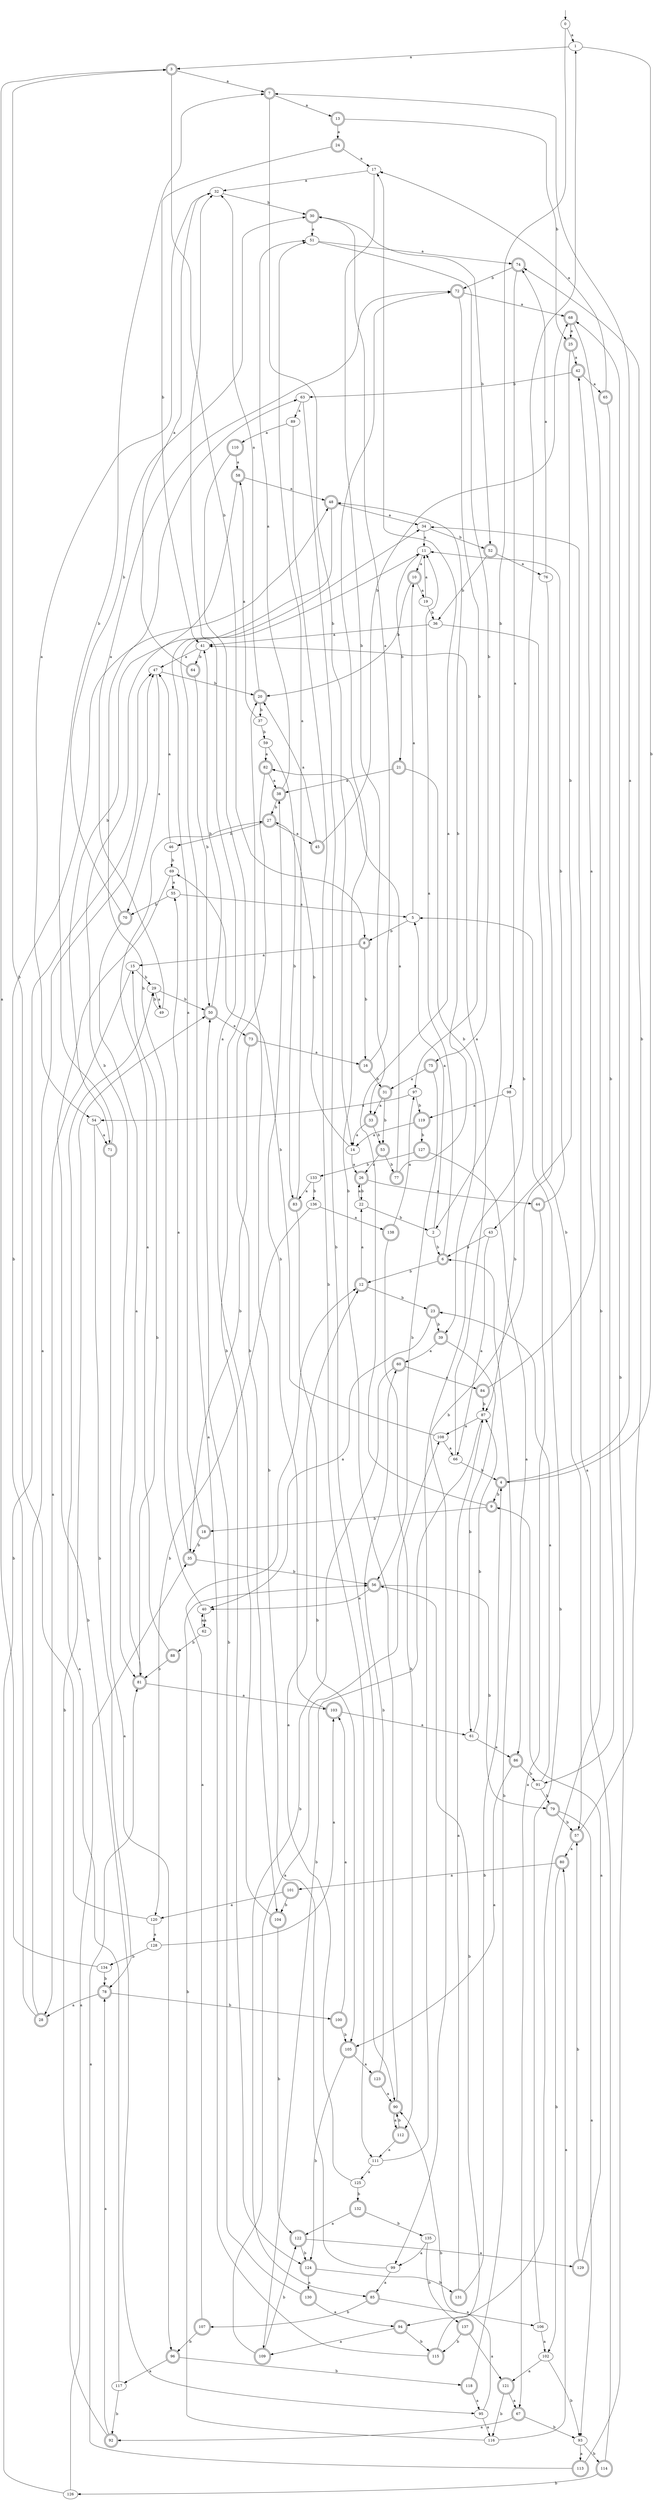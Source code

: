 digraph RandomDFA {
  __start0 [label="", shape=none];
  __start0 -> 0 [label=""];
  0 [shape=circle]
  0 -> 1 [label="a"]
  0 -> 2 [label="b"]
  1
  1 -> 3 [label="a"]
  1 -> 4 [label="b"]
  2
  2 -> 5 [label="a"]
  2 -> 6 [label="b"]
  3 [shape=doublecircle]
  3 -> 7 [label="a"]
  3 -> 8 [label="b"]
  4 [shape=doublecircle]
  4 -> 7 [label="a"]
  4 -> 9 [label="b"]
  5
  5 -> 10 [label="a"]
  5 -> 8 [label="b"]
  6 [shape=doublecircle]
  6 -> 11 [label="a"]
  6 -> 12 [label="b"]
  7 [shape=doublecircle]
  7 -> 13 [label="a"]
  7 -> 14 [label="b"]
  8 [shape=doublecircle]
  8 -> 15 [label="a"]
  8 -> 16 [label="b"]
  9 [shape=doublecircle]
  9 -> 17 [label="a"]
  9 -> 18 [label="b"]
  10 [shape=doublecircle]
  10 -> 19 [label="a"]
  10 -> 20 [label="b"]
  11
  11 -> 10 [label="a"]
  11 -> 21 [label="b"]
  12 [shape=doublecircle]
  12 -> 22 [label="a"]
  12 -> 23 [label="b"]
  13 [shape=doublecircle]
  13 -> 24 [label="a"]
  13 -> 25 [label="b"]
  14
  14 -> 26 [label="a"]
  14 -> 27 [label="b"]
  15
  15 -> 28 [label="a"]
  15 -> 29 [label="b"]
  16 [shape=doublecircle]
  16 -> 30 [label="a"]
  16 -> 31 [label="b"]
  17
  17 -> 32 [label="a"]
  17 -> 33 [label="b"]
  18 [shape=doublecircle]
  18 -> 34 [label="a"]
  18 -> 35 [label="b"]
  19
  19 -> 11 [label="a"]
  19 -> 36 [label="b"]
  20 [shape=doublecircle]
  20 -> 32 [label="a"]
  20 -> 37 [label="b"]
  21 [shape=doublecircle]
  21 -> 38 [label="a"]
  21 -> 39 [label="b"]
  22
  22 -> 26 [label="a"]
  22 -> 2 [label="b"]
  23 [shape=doublecircle]
  23 -> 40 [label="a"]
  23 -> 39 [label="b"]
  24 [shape=doublecircle]
  24 -> 17 [label="a"]
  24 -> 41 [label="b"]
  25 [shape=doublecircle]
  25 -> 42 [label="a"]
  25 -> 43 [label="b"]
  26 [shape=doublecircle]
  26 -> 44 [label="a"]
  26 -> 22 [label="b"]
  27 [shape=doublecircle]
  27 -> 45 [label="a"]
  27 -> 46 [label="b"]
  28 [shape=doublecircle]
  28 -> 47 [label="a"]
  28 -> 48 [label="b"]
  29
  29 -> 49 [label="a"]
  29 -> 50 [label="b"]
  30 [shape=doublecircle]
  30 -> 51 [label="a"]
  30 -> 52 [label="b"]
  31 [shape=doublecircle]
  31 -> 33 [label="a"]
  31 -> 53 [label="b"]
  32
  32 -> 54 [label="a"]
  32 -> 30 [label="b"]
  33 [shape=doublecircle]
  33 -> 14 [label="a"]
  33 -> 53 [label="b"]
  34
  34 -> 11 [label="a"]
  34 -> 52 [label="b"]
  35 [shape=doublecircle]
  35 -> 55 [label="a"]
  35 -> 56 [label="b"]
  36
  36 -> 41 [label="a"]
  36 -> 57 [label="b"]
  37
  37 -> 58 [label="a"]
  37 -> 59 [label="b"]
  38 [shape=doublecircle]
  38 -> 51 [label="a"]
  38 -> 27 [label="b"]
  39 [shape=doublecircle]
  39 -> 60 [label="a"]
  39 -> 61 [label="b"]
  40
  40 -> 62 [label="a"]
  40 -> 63 [label="b"]
  41
  41 -> 47 [label="a"]
  41 -> 64 [label="b"]
  42 [shape=doublecircle]
  42 -> 65 [label="a"]
  42 -> 63 [label="b"]
  43
  43 -> 66 [label="a"]
  43 -> 6 [label="b"]
  44 [shape=doublecircle]
  44 -> 67 [label="a"]
  44 -> 11 [label="b"]
  45 [shape=doublecircle]
  45 -> 20 [label="a"]
  45 -> 68 [label="b"]
  46
  46 -> 47 [label="a"]
  46 -> 69 [label="b"]
  47
  47 -> 70 [label="a"]
  47 -> 20 [label="b"]
  48 [shape=doublecircle]
  48 -> 34 [label="a"]
  48 -> 71 [label="b"]
  49
  49 -> 72 [label="a"]
  49 -> 29 [label="b"]
  50 [shape=doublecircle]
  50 -> 73 [label="a"]
  50 -> 41 [label="b"]
  51
  51 -> 74 [label="a"]
  51 -> 75 [label="b"]
  52 [shape=doublecircle]
  52 -> 76 [label="a"]
  52 -> 36 [label="b"]
  53 [shape=doublecircle]
  53 -> 26 [label="a"]
  53 -> 77 [label="b"]
  54
  54 -> 71 [label="a"]
  54 -> 78 [label="b"]
  55
  55 -> 5 [label="a"]
  55 -> 70 [label="b"]
  56 [shape=doublecircle]
  56 -> 40 [label="a"]
  56 -> 79 [label="b"]
  57 [shape=doublecircle]
  57 -> 80 [label="a"]
  57 -> 74 [label="b"]
  58 [shape=doublecircle]
  58 -> 48 [label="a"]
  58 -> 81 [label="b"]
  59
  59 -> 82 [label="a"]
  59 -> 83 [label="b"]
  60 [shape=doublecircle]
  60 -> 84 [label="a"]
  60 -> 85 [label="b"]
  61
  61 -> 86 [label="a"]
  61 -> 87 [label="b"]
  62
  62 -> 40 [label="a"]
  62 -> 88 [label="b"]
  63
  63 -> 89 [label="a"]
  63 -> 90 [label="b"]
  64 [shape=doublecircle]
  64 -> 32 [label="a"]
  64 -> 50 [label="b"]
  65 [shape=doublecircle]
  65 -> 17 [label="a"]
  65 -> 91 [label="b"]
  66
  66 -> 41 [label="a"]
  66 -> 4 [label="b"]
  67 [shape=doublecircle]
  67 -> 92 [label="a"]
  67 -> 93 [label="b"]
  68 [shape=doublecircle]
  68 -> 25 [label="a"]
  68 -> 94 [label="b"]
  69
  69 -> 55 [label="a"]
  69 -> 95 [label="b"]
  70 [shape=doublecircle]
  70 -> 81 [label="a"]
  70 -> 30 [label="b"]
  71 [shape=doublecircle]
  71 -> 96 [label="a"]
  71 -> 7 [label="b"]
  72 [shape=doublecircle]
  72 -> 68 [label="a"]
  72 -> 97 [label="b"]
  73 [shape=doublecircle]
  73 -> 16 [label="a"]
  73 -> 35 [label="b"]
  74 [shape=doublecircle]
  74 -> 98 [label="a"]
  74 -> 72 [label="b"]
  75 [shape=doublecircle]
  75 -> 31 [label="a"]
  75 -> 56 [label="b"]
  76
  76 -> 74 [label="a"]
  76 -> 99 [label="b"]
  77 [shape=doublecircle]
  77 -> 82 [label="a"]
  77 -> 48 [label="b"]
  78 [shape=doublecircle]
  78 -> 28 [label="a"]
  78 -> 100 [label="b"]
  79 [shape=doublecircle]
  79 -> 93 [label="a"]
  79 -> 57 [label="b"]
  80 [shape=doublecircle]
  80 -> 101 [label="a"]
  80 -> 102 [label="b"]
  81 [shape=doublecircle]
  81 -> 103 [label="a"]
  81 -> 15 [label="b"]
  82 [shape=doublecircle]
  82 -> 38 [label="a"]
  82 -> 104 [label="b"]
  83 [shape=doublecircle]
  83 -> 51 [label="a"]
  83 -> 105 [label="b"]
  84 [shape=doublecircle]
  84 -> 42 [label="a"]
  84 -> 87 [label="b"]
  85 [shape=doublecircle]
  85 -> 106 [label="a"]
  85 -> 107 [label="b"]
  86 [shape=doublecircle]
  86 -> 105 [label="a"]
  86 -> 91 [label="b"]
  87
  87 -> 108 [label="a"]
  87 -> 109 [label="b"]
  88 [shape=doublecircle]
  88 -> 27 [label="a"]
  88 -> 81 [label="b"]
  89
  89 -> 110 [label="a"]
  89 -> 111 [label="b"]
  90 [shape=doublecircle]
  90 -> 112 [label="a"]
  90 -> 72 [label="b"]
  91
  91 -> 23 [label="a"]
  91 -> 79 [label="b"]
  92 [shape=doublecircle]
  92 -> 78 [label="a"]
  92 -> 50 [label="b"]
  93
  93 -> 113 [label="a"]
  93 -> 114 [label="b"]
  94 [shape=doublecircle]
  94 -> 109 [label="a"]
  94 -> 115 [label="b"]
  95
  95 -> 116 [label="a"]
  95 -> 90 [label="b"]
  96 [shape=doublecircle]
  96 -> 117 [label="a"]
  96 -> 118 [label="b"]
  97
  97 -> 54 [label="a"]
  97 -> 119 [label="b"]
  98
  98 -> 119 [label="a"]
  98 -> 87 [label="b"]
  99
  99 -> 85 [label="a"]
  99 -> 20 [label="b"]
  100 [shape=doublecircle]
  100 -> 103 [label="a"]
  100 -> 105 [label="b"]
  101 [shape=doublecircle]
  101 -> 120 [label="a"]
  101 -> 104 [label="b"]
  102
  102 -> 121 [label="a"]
  102 -> 93 [label="b"]
  103 [shape=doublecircle]
  103 -> 61 [label="a"]
  103 -> 38 [label="b"]
  104 [shape=doublecircle]
  104 -> 32 [label="a"]
  104 -> 122 [label="b"]
  105 [shape=doublecircle]
  105 -> 123 [label="a"]
  105 -> 124 [label="b"]
  106
  106 -> 102 [label="a"]
  106 -> 5 [label="b"]
  107 [shape=doublecircle]
  107 -> 12 [label="a"]
  107 -> 96 [label="b"]
  108
  108 -> 66 [label="a"]
  108 -> 69 [label="b"]
  109 [shape=doublecircle]
  109 -> 108 [label="a"]
  109 -> 122 [label="b"]
  110 [shape=doublecircle]
  110 -> 58 [label="a"]
  110 -> 124 [label="b"]
  111
  111 -> 125 [label="a"]
  111 -> 1 [label="b"]
  112 [shape=doublecircle]
  112 -> 111 [label="a"]
  112 -> 90 [label="b"]
  113 [shape=doublecircle]
  113 -> 81 [label="a"]
  113 -> 68 [label="b"]
  114 [shape=doublecircle]
  114 -> 34 [label="a"]
  114 -> 126 [label="b"]
  115 [shape=doublecircle]
  115 -> 11 [label="a"]
  115 -> 56 [label="b"]
  116
  116 -> 80 [label="a"]
  116 -> 56 [label="b"]
  117
  117 -> 29 [label="a"]
  117 -> 92 [label="b"]
  118 [shape=doublecircle]
  118 -> 95 [label="a"]
  118 -> 6 [label="b"]
  119 [shape=doublecircle]
  119 -> 14 [label="a"]
  119 -> 127 [label="b"]
  120
  120 -> 128 [label="a"]
  120 -> 3 [label="b"]
  121 [shape=doublecircle]
  121 -> 67 [label="a"]
  121 -> 116 [label="b"]
  122 [shape=doublecircle]
  122 -> 129 [label="a"]
  122 -> 124 [label="b"]
  123 [shape=doublecircle]
  123 -> 90 [label="a"]
  123 -> 60 [label="b"]
  124 [shape=doublecircle]
  124 -> 130 [label="a"]
  124 -> 131 [label="b"]
  125
  125 -> 12 [label="a"]
  125 -> 132 [label="b"]
  126
  126 -> 35 [label="a"]
  126 -> 47 [label="b"]
  127 [shape=doublecircle]
  127 -> 86 [label="a"]
  127 -> 133 [label="b"]
  128
  128 -> 103 [label="a"]
  128 -> 134 [label="b"]
  129 [shape=doublecircle]
  129 -> 9 [label="a"]
  129 -> 57 [label="b"]
  130 [shape=doublecircle]
  130 -> 94 [label="a"]
  130 -> 50 [label="b"]
  131 [shape=doublecircle]
  131 -> 87 [label="a"]
  131 -> 4 [label="b"]
  132 [shape=doublecircle]
  132 -> 122 [label="a"]
  132 -> 135 [label="b"]
  133
  133 -> 83 [label="a"]
  133 -> 136 [label="b"]
  134
  134 -> 3 [label="a"]
  134 -> 78 [label="b"]
  135
  135 -> 99 [label="a"]
  135 -> 137 [label="b"]
  136
  136 -> 138 [label="a"]
  136 -> 120 [label="b"]
  137 [shape=doublecircle]
  137 -> 121 [label="a"]
  137 -> 115 [label="b"]
  138 [shape=doublecircle]
  138 -> 97 [label="a"]
  138 -> 112 [label="b"]
}
